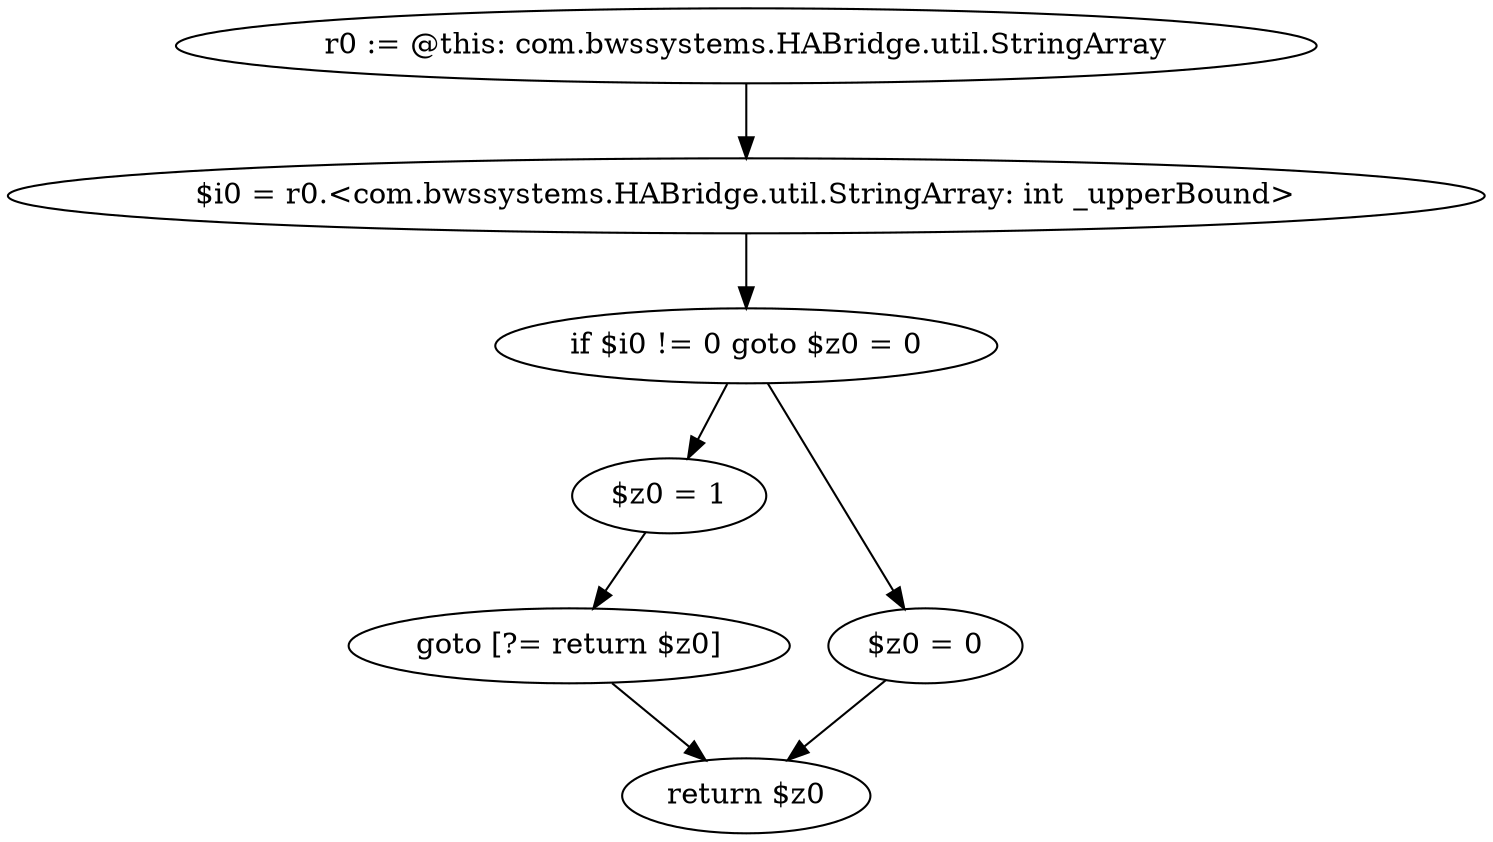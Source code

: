 digraph "unitGraph" {
    "r0 := @this: com.bwssystems.HABridge.util.StringArray"
    "$i0 = r0.<com.bwssystems.HABridge.util.StringArray: int _upperBound>"
    "if $i0 != 0 goto $z0 = 0"
    "$z0 = 1"
    "goto [?= return $z0]"
    "$z0 = 0"
    "return $z0"
    "r0 := @this: com.bwssystems.HABridge.util.StringArray"->"$i0 = r0.<com.bwssystems.HABridge.util.StringArray: int _upperBound>";
    "$i0 = r0.<com.bwssystems.HABridge.util.StringArray: int _upperBound>"->"if $i0 != 0 goto $z0 = 0";
    "if $i0 != 0 goto $z0 = 0"->"$z0 = 1";
    "if $i0 != 0 goto $z0 = 0"->"$z0 = 0";
    "$z0 = 1"->"goto [?= return $z0]";
    "goto [?= return $z0]"->"return $z0";
    "$z0 = 0"->"return $z0";
}
